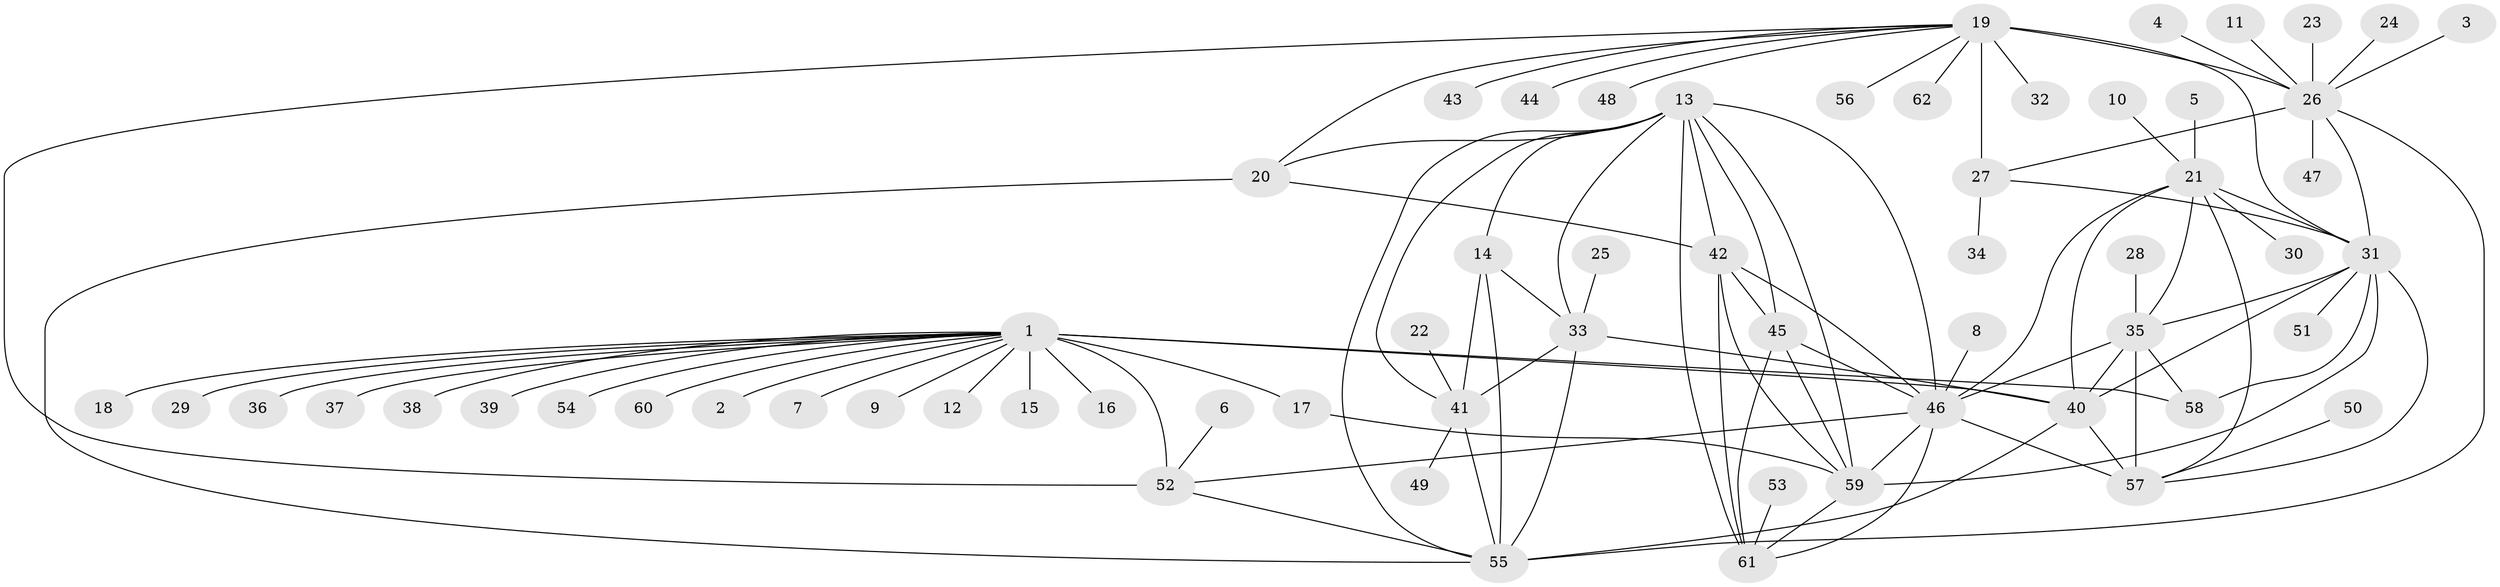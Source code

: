 // original degree distribution, {7: 0.075, 9: 0.041666666666666664, 5: 0.008333333333333333, 11: 0.025, 14: 0.008333333333333333, 8: 0.058333333333333334, 6: 0.016666666666666666, 10: 0.008333333333333333, 13: 0.008333333333333333, 2: 0.15, 4: 0.008333333333333333, 1: 0.5666666666666667, 3: 0.025}
// Generated by graph-tools (version 1.1) at 2025/50/03/09/25 03:50:31]
// undirected, 62 vertices, 101 edges
graph export_dot {
graph [start="1"]
  node [color=gray90,style=filled];
  1;
  2;
  3;
  4;
  5;
  6;
  7;
  8;
  9;
  10;
  11;
  12;
  13;
  14;
  15;
  16;
  17;
  18;
  19;
  20;
  21;
  22;
  23;
  24;
  25;
  26;
  27;
  28;
  29;
  30;
  31;
  32;
  33;
  34;
  35;
  36;
  37;
  38;
  39;
  40;
  41;
  42;
  43;
  44;
  45;
  46;
  47;
  48;
  49;
  50;
  51;
  52;
  53;
  54;
  55;
  56;
  57;
  58;
  59;
  60;
  61;
  62;
  1 -- 2 [weight=1.0];
  1 -- 7 [weight=1.0];
  1 -- 9 [weight=1.0];
  1 -- 12 [weight=1.0];
  1 -- 15 [weight=1.0];
  1 -- 16 [weight=1.0];
  1 -- 17 [weight=1.0];
  1 -- 18 [weight=1.0];
  1 -- 29 [weight=1.0];
  1 -- 36 [weight=1.0];
  1 -- 37 [weight=1.0];
  1 -- 38 [weight=1.0];
  1 -- 39 [weight=1.0];
  1 -- 40 [weight=1.0];
  1 -- 52 [weight=8.0];
  1 -- 54 [weight=1.0];
  1 -- 58 [weight=1.0];
  1 -- 60 [weight=1.0];
  3 -- 26 [weight=1.0];
  4 -- 26 [weight=1.0];
  5 -- 21 [weight=1.0];
  6 -- 52 [weight=1.0];
  8 -- 46 [weight=1.0];
  10 -- 21 [weight=1.0];
  11 -- 26 [weight=1.0];
  13 -- 14 [weight=1.0];
  13 -- 20 [weight=1.0];
  13 -- 33 [weight=1.0];
  13 -- 41 [weight=1.0];
  13 -- 42 [weight=1.0];
  13 -- 45 [weight=1.0];
  13 -- 46 [weight=1.0];
  13 -- 55 [weight=2.0];
  13 -- 59 [weight=1.0];
  13 -- 61 [weight=1.0];
  14 -- 33 [weight=1.0];
  14 -- 41 [weight=1.0];
  14 -- 55 [weight=2.0];
  17 -- 59 [weight=1.0];
  19 -- 20 [weight=1.0];
  19 -- 26 [weight=3.0];
  19 -- 27 [weight=3.0];
  19 -- 31 [weight=3.0];
  19 -- 32 [weight=1.0];
  19 -- 43 [weight=1.0];
  19 -- 44 [weight=1.0];
  19 -- 48 [weight=1.0];
  19 -- 52 [weight=1.0];
  19 -- 56 [weight=1.0];
  19 -- 62 [weight=1.0];
  20 -- 42 [weight=1.0];
  20 -- 55 [weight=1.0];
  21 -- 30 [weight=1.0];
  21 -- 31 [weight=1.0];
  21 -- 35 [weight=1.0];
  21 -- 40 [weight=2.0];
  21 -- 46 [weight=1.0];
  21 -- 57 [weight=1.0];
  22 -- 41 [weight=1.0];
  23 -- 26 [weight=1.0];
  24 -- 26 [weight=1.0];
  25 -- 33 [weight=1.0];
  26 -- 27 [weight=1.0];
  26 -- 31 [weight=1.0];
  26 -- 47 [weight=1.0];
  26 -- 55 [weight=1.0];
  27 -- 31 [weight=1.0];
  27 -- 34 [weight=1.0];
  28 -- 35 [weight=1.0];
  31 -- 35 [weight=1.0];
  31 -- 40 [weight=2.0];
  31 -- 51 [weight=1.0];
  31 -- 57 [weight=1.0];
  31 -- 58 [weight=1.0];
  31 -- 59 [weight=1.0];
  33 -- 40 [weight=1.0];
  33 -- 41 [weight=1.0];
  33 -- 55 [weight=2.0];
  35 -- 40 [weight=2.0];
  35 -- 46 [weight=1.0];
  35 -- 57 [weight=1.0];
  35 -- 58 [weight=1.0];
  40 -- 55 [weight=1.0];
  40 -- 57 [weight=2.0];
  41 -- 49 [weight=1.0];
  41 -- 55 [weight=2.0];
  42 -- 45 [weight=1.0];
  42 -- 46 [weight=1.0];
  42 -- 59 [weight=1.0];
  42 -- 61 [weight=1.0];
  45 -- 46 [weight=1.0];
  45 -- 59 [weight=1.0];
  45 -- 61 [weight=1.0];
  46 -- 52 [weight=1.0];
  46 -- 57 [weight=1.0];
  46 -- 59 [weight=1.0];
  46 -- 61 [weight=1.0];
  50 -- 57 [weight=1.0];
  52 -- 55 [weight=1.0];
  53 -- 61 [weight=1.0];
  59 -- 61 [weight=1.0];
}
